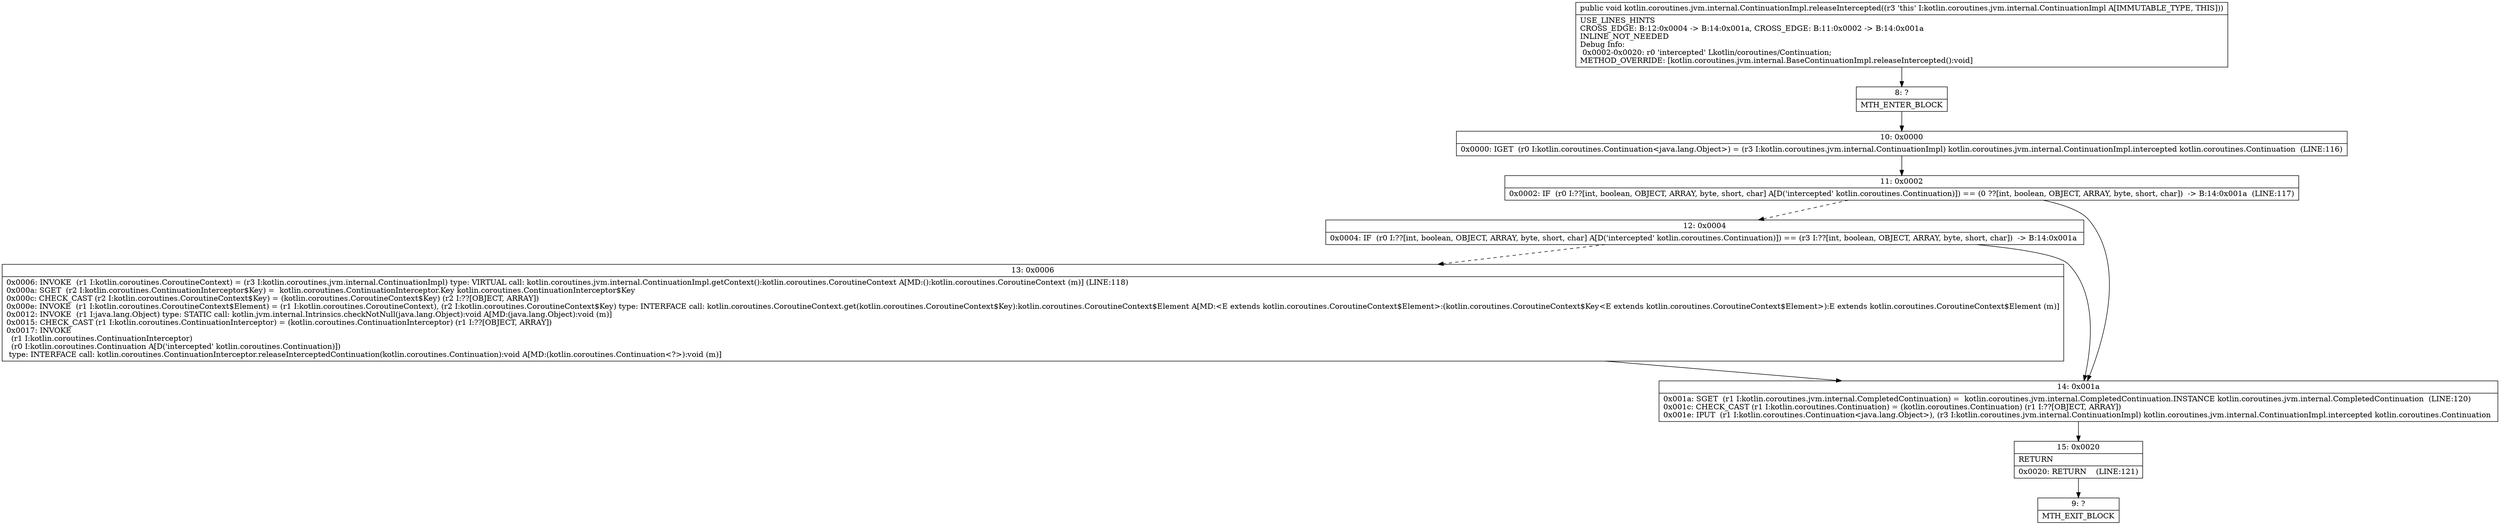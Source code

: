 digraph "CFG forkotlin.coroutines.jvm.internal.ContinuationImpl.releaseIntercepted()V" {
Node_8 [shape=record,label="{8\:\ ?|MTH_ENTER_BLOCK\l}"];
Node_10 [shape=record,label="{10\:\ 0x0000|0x0000: IGET  (r0 I:kotlin.coroutines.Continuation\<java.lang.Object\>) = (r3 I:kotlin.coroutines.jvm.internal.ContinuationImpl) kotlin.coroutines.jvm.internal.ContinuationImpl.intercepted kotlin.coroutines.Continuation  (LINE:116)\l}"];
Node_11 [shape=record,label="{11\:\ 0x0002|0x0002: IF  (r0 I:??[int, boolean, OBJECT, ARRAY, byte, short, char] A[D('intercepted' kotlin.coroutines.Continuation)]) == (0 ??[int, boolean, OBJECT, ARRAY, byte, short, char])  \-\> B:14:0x001a  (LINE:117)\l}"];
Node_12 [shape=record,label="{12\:\ 0x0004|0x0004: IF  (r0 I:??[int, boolean, OBJECT, ARRAY, byte, short, char] A[D('intercepted' kotlin.coroutines.Continuation)]) == (r3 I:??[int, boolean, OBJECT, ARRAY, byte, short, char])  \-\> B:14:0x001a \l}"];
Node_13 [shape=record,label="{13\:\ 0x0006|0x0006: INVOKE  (r1 I:kotlin.coroutines.CoroutineContext) = (r3 I:kotlin.coroutines.jvm.internal.ContinuationImpl) type: VIRTUAL call: kotlin.coroutines.jvm.internal.ContinuationImpl.getContext():kotlin.coroutines.CoroutineContext A[MD:():kotlin.coroutines.CoroutineContext (m)] (LINE:118)\l0x000a: SGET  (r2 I:kotlin.coroutines.ContinuationInterceptor$Key) =  kotlin.coroutines.ContinuationInterceptor.Key kotlin.coroutines.ContinuationInterceptor$Key \l0x000c: CHECK_CAST (r2 I:kotlin.coroutines.CoroutineContext$Key) = (kotlin.coroutines.CoroutineContext$Key) (r2 I:??[OBJECT, ARRAY]) \l0x000e: INVOKE  (r1 I:kotlin.coroutines.CoroutineContext$Element) = (r1 I:kotlin.coroutines.CoroutineContext), (r2 I:kotlin.coroutines.CoroutineContext$Key) type: INTERFACE call: kotlin.coroutines.CoroutineContext.get(kotlin.coroutines.CoroutineContext$Key):kotlin.coroutines.CoroutineContext$Element A[MD:\<E extends kotlin.coroutines.CoroutineContext$Element\>:(kotlin.coroutines.CoroutineContext$Key\<E extends kotlin.coroutines.CoroutineContext$Element\>):E extends kotlin.coroutines.CoroutineContext$Element (m)]\l0x0012: INVOKE  (r1 I:java.lang.Object) type: STATIC call: kotlin.jvm.internal.Intrinsics.checkNotNull(java.lang.Object):void A[MD:(java.lang.Object):void (m)]\l0x0015: CHECK_CAST (r1 I:kotlin.coroutines.ContinuationInterceptor) = (kotlin.coroutines.ContinuationInterceptor) (r1 I:??[OBJECT, ARRAY]) \l0x0017: INVOKE  \l  (r1 I:kotlin.coroutines.ContinuationInterceptor)\l  (r0 I:kotlin.coroutines.Continuation A[D('intercepted' kotlin.coroutines.Continuation)])\l type: INTERFACE call: kotlin.coroutines.ContinuationInterceptor.releaseInterceptedContinuation(kotlin.coroutines.Continuation):void A[MD:(kotlin.coroutines.Continuation\<?\>):void (m)]\l}"];
Node_14 [shape=record,label="{14\:\ 0x001a|0x001a: SGET  (r1 I:kotlin.coroutines.jvm.internal.CompletedContinuation) =  kotlin.coroutines.jvm.internal.CompletedContinuation.INSTANCE kotlin.coroutines.jvm.internal.CompletedContinuation  (LINE:120)\l0x001c: CHECK_CAST (r1 I:kotlin.coroutines.Continuation) = (kotlin.coroutines.Continuation) (r1 I:??[OBJECT, ARRAY]) \l0x001e: IPUT  (r1 I:kotlin.coroutines.Continuation\<java.lang.Object\>), (r3 I:kotlin.coroutines.jvm.internal.ContinuationImpl) kotlin.coroutines.jvm.internal.ContinuationImpl.intercepted kotlin.coroutines.Continuation \l}"];
Node_15 [shape=record,label="{15\:\ 0x0020|RETURN\l|0x0020: RETURN    (LINE:121)\l}"];
Node_9 [shape=record,label="{9\:\ ?|MTH_EXIT_BLOCK\l}"];
MethodNode[shape=record,label="{public void kotlin.coroutines.jvm.internal.ContinuationImpl.releaseIntercepted((r3 'this' I:kotlin.coroutines.jvm.internal.ContinuationImpl A[IMMUTABLE_TYPE, THIS]))  | USE_LINES_HINTS\lCROSS_EDGE: B:12:0x0004 \-\> B:14:0x001a, CROSS_EDGE: B:11:0x0002 \-\> B:14:0x001a\lINLINE_NOT_NEEDED\lDebug Info:\l  0x0002\-0x0020: r0 'intercepted' Lkotlin\/coroutines\/Continuation;\lMETHOD_OVERRIDE: [kotlin.coroutines.jvm.internal.BaseContinuationImpl.releaseIntercepted():void]\l}"];
MethodNode -> Node_8;Node_8 -> Node_10;
Node_10 -> Node_11;
Node_11 -> Node_12[style=dashed];
Node_11 -> Node_14;
Node_12 -> Node_13[style=dashed];
Node_12 -> Node_14;
Node_13 -> Node_14;
Node_14 -> Node_15;
Node_15 -> Node_9;
}

